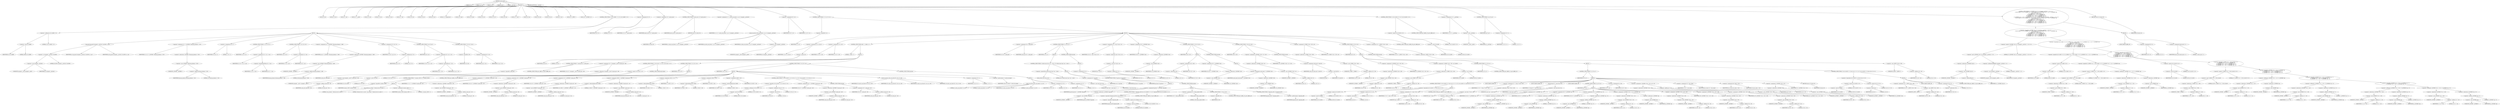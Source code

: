 digraph cache_insert {  
"1000125" [label = "(METHOD,cache_insert)" ]
"1000126" [label = "(PARAM,int a1)" ]
"1000127" [label = "(PARAM,void *cp)" ]
"1000128" [label = "(PARAM,int a3)" ]
"1000129" [label = "(PARAM,int a4)" ]
"1000130" [label = "(PARAM,__int16 a5)" ]
"1000131" [label = "(BLOCK,,)" ]
"1000132" [label = "(LOCAL,v9: int)" ]
"1000133" [label = "(LOCAL,v10: int)" ]
"1000134" [label = "(LOCAL,v11: int)" ]
"1000135" [label = "(LOCAL,v12: __int16)" ]
"1000136" [label = "(LOCAL,v14: int)" ]
"1000137" [label = "(LOCAL,v15: int)" ]
"1000138" [label = "(LOCAL,v16: int)" ]
"1000139" [label = "(LOCAL,v17: int)" ]
"1000140" [label = "(LOCAL,v18: int)" ]
"1000141" [label = "(LOCAL,v19: int)" ]
"1000142" [label = "(LOCAL,v20: int)" ]
"1000143" [label = "(LOCAL,v21: unsigned int)" ]
"1000144" [label = "(LOCAL,v22: bool)" ]
"1000145" [label = "(LOCAL,v23: bool)" ]
"1000146" [label = "(LOCAL,v24: int)" ]
"1000147" [label = "(LOCAL,v25: int *)" ]
"1000148" [label = "(LOCAL,v26: int)" ]
"1000149" [label = "(LOCAL,v27: char *)" ]
"1000150" [label = "(LOCAL,v28: int)" ]
"1000151" [label = "(LOCAL,v29: int)" ]
"1000152" [label = "(LOCAL,v30: int)" ]
"1000153" [label = "(LOCAL,v31: int)" ]
"1000154" [label = "(LOCAL,v32: _BYTE *)" ]
"1000155" [label = "(LOCAL,v33: _DWORD [ 4 ])" ]
"1000156" [label = "(CONTROL_STRUCTURE,if ( (a5 & 0x980) != 0 ),if ( (a5 & 0x980) != 0 ))" ]
"1000157" [label = "(<operator>.notEquals,(a5 & 0x980) != 0)" ]
"1000158" [label = "(<operator>.and,a5 & 0x980)" ]
"1000159" [label = "(IDENTIFIER,a5,a5 & 0x980)" ]
"1000160" [label = "(LITERAL,0x980,a5 & 0x980)" ]
"1000161" [label = "(LITERAL,0,(a5 & 0x980) != 0)" ]
"1000162" [label = "(BLOCK,,)" ]
"1000163" [label = "(log_query,log_query((unsigned __int16)a5 | 0x10000, a1, cp))" ]
"1000164" [label = "(<operator>.or,(unsigned __int16)a5 | 0x10000)" ]
"1000165" [label = "(<operator>.cast,(unsigned __int16)a5)" ]
"1000166" [label = "(UNKNOWN,unsigned __int16,unsigned __int16)" ]
"1000167" [label = "(IDENTIFIER,a5,(unsigned __int16)a5)" ]
"1000168" [label = "(LITERAL,0x10000,(unsigned __int16)a5 | 0x10000)" ]
"1000169" [label = "(IDENTIFIER,a1,log_query((unsigned __int16)a5 | 0x10000, a1, cp))" ]
"1000170" [label = "(IDENTIFIER,cp,log_query((unsigned __int16)a5 | 0x10000, a1, cp))" ]
"1000171" [label = "(<operator>.assignment,v21 = *(_DWORD *)(dnsmasq_daemon + 252))" ]
"1000172" [label = "(IDENTIFIER,v21,v21 = *(_DWORD *)(dnsmasq_daemon + 252))" ]
"1000173" [label = "(<operator>.indirection,*(_DWORD *)(dnsmasq_daemon + 252))" ]
"1000174" [label = "(<operator>.cast,(_DWORD *)(dnsmasq_daemon + 252))" ]
"1000175" [label = "(UNKNOWN,_DWORD *,_DWORD *)" ]
"1000176" [label = "(<operator>.addition,dnsmasq_daemon + 252)" ]
"1000177" [label = "(IDENTIFIER,dnsmasq_daemon,dnsmasq_daemon + 252)" ]
"1000178" [label = "(LITERAL,252,dnsmasq_daemon + 252)" ]
"1000179" [label = "(<operator>.assignment,v22 = 1)" ]
"1000180" [label = "(IDENTIFIER,v22,v22 = 1)" ]
"1000181" [label = "(LITERAL,1,v22 = 1)" ]
"1000182" [label = "(CONTROL_STRUCTURE,if ( v21 ),if ( v21 ))" ]
"1000183" [label = "(IDENTIFIER,v21,if ( v21 ))" ]
"1000184" [label = "(<operator>.assignment,v22 = v21 >= a4)" ]
"1000185" [label = "(IDENTIFIER,v22,v22 = v21 >= a4)" ]
"1000186" [label = "(<operator>.greaterEqualsThan,v21 >= a4)" ]
"1000187" [label = "(IDENTIFIER,v21,v21 >= a4)" ]
"1000188" [label = "(IDENTIFIER,a4,v21 >= a4)" ]
"1000189" [label = "(CONTROL_STRUCTURE,if ( v22 ),if ( v22 ))" ]
"1000190" [label = "(IDENTIFIER,v22,if ( v22 ))" ]
"1000191" [label = "(<operator>.assignment,v21 = a4)" ]
"1000192" [label = "(IDENTIFIER,v21,v21 = a4)" ]
"1000193" [label = "(IDENTIFIER,a4,v21 = a4)" ]
"1000194" [label = "(<operator>.assignment,a4 = *(_DWORD *)(dnsmasq_daemon + 248))" ]
"1000195" [label = "(IDENTIFIER,a4,a4 = *(_DWORD *)(dnsmasq_daemon + 248))" ]
"1000196" [label = "(<operator>.indirection,*(_DWORD *)(dnsmasq_daemon + 248))" ]
"1000197" [label = "(<operator>.cast,(_DWORD *)(dnsmasq_daemon + 248))" ]
"1000198" [label = "(UNKNOWN,_DWORD *,_DWORD *)" ]
"1000199" [label = "(<operator>.addition,dnsmasq_daemon + 248)" ]
"1000200" [label = "(IDENTIFIER,dnsmasq_daemon,dnsmasq_daemon + 248)" ]
"1000201" [label = "(LITERAL,248,dnsmasq_daemon + 248)" ]
"1000202" [label = "(<operator>.assignment,v23 = a4 != 0)" ]
"1000203" [label = "(IDENTIFIER,v23,v23 = a4 != 0)" ]
"1000204" [label = "(<operator>.notEquals,a4 != 0)" ]
"1000205" [label = "(IDENTIFIER,a4,a4 != 0)" ]
"1000206" [label = "(LITERAL,0,a4 != 0)" ]
"1000207" [label = "(CONTROL_STRUCTURE,if ( a4 ),if ( a4 ))" ]
"1000208" [label = "(IDENTIFIER,a4,if ( a4 ))" ]
"1000209" [label = "(<operator>.assignment,v23 = a4 > v21)" ]
"1000210" [label = "(IDENTIFIER,v23,v23 = a4 > v21)" ]
"1000211" [label = "(<operator>.greaterThan,a4 > v21)" ]
"1000212" [label = "(IDENTIFIER,a4,a4 > v21)" ]
"1000213" [label = "(IDENTIFIER,v21,a4 > v21)" ]
"1000214" [label = "(CONTROL_STRUCTURE,if ( !v23 ),if ( !v23 ))" ]
"1000215" [label = "(<operator>.logicalNot,!v23)" ]
"1000216" [label = "(IDENTIFIER,v23,!v23)" ]
"1000217" [label = "(<operator>.assignment,a4 = v21)" ]
"1000218" [label = "(IDENTIFIER,a4,a4 = v21)" ]
"1000219" [label = "(IDENTIFIER,v21,a4 = v21)" ]
"1000220" [label = "(<operator>.assignment,v9 = 0)" ]
"1000221" [label = "(IDENTIFIER,v9,v9 = 0)" ]
"1000222" [label = "(LITERAL,0,v9 = 0)" ]
"1000223" [label = "(<operator>.assignment,v10 = insert_error)" ]
"1000224" [label = "(IDENTIFIER,v10,v10 = insert_error)" ]
"1000225" [label = "(IDENTIFIER,insert_error,v10 = insert_error)" ]
"1000226" [label = "(CONTROL_STRUCTURE,if ( insert_error ),if ( insert_error ))" ]
"1000227" [label = "(IDENTIFIER,insert_error,if ( insert_error ))" ]
"1000228" [label = "(RETURN,return v9;,return v9;)" ]
"1000229" [label = "(IDENTIFIER,v9,return v9;)" ]
"1000230" [label = "(<operator>.assignment,v11 = cache_scan_free(a1, cp, a3, (unsigned __int16)a5))" ]
"1000231" [label = "(IDENTIFIER,v11,v11 = cache_scan_free(a1, cp, a3, (unsigned __int16)a5))" ]
"1000232" [label = "(cache_scan_free,cache_scan_free(a1, cp, a3, (unsigned __int16)a5))" ]
"1000233" [label = "(IDENTIFIER,a1,cache_scan_free(a1, cp, a3, (unsigned __int16)a5))" ]
"1000234" [label = "(IDENTIFIER,cp,cache_scan_free(a1, cp, a3, (unsigned __int16)a5))" ]
"1000235" [label = "(IDENTIFIER,a3,cache_scan_free(a1, cp, a3, (unsigned __int16)a5))" ]
"1000236" [label = "(<operator>.cast,(unsigned __int16)a5)" ]
"1000237" [label = "(UNKNOWN,unsigned __int16,unsigned __int16)" ]
"1000238" [label = "(IDENTIFIER,a5,(unsigned __int16)a5)" ]
"1000239" [label = "(<operator>.assignment,v9 = v11)" ]
"1000240" [label = "(IDENTIFIER,v9,v9 = v11)" ]
"1000241" [label = "(IDENTIFIER,v11,v9 = v11)" ]
"1000242" [label = "(CONTROL_STRUCTURE,if ( !v11 ),if ( !v11 ))" ]
"1000243" [label = "(<operator>.logicalNot,!v11)" ]
"1000244" [label = "(IDENTIFIER,v11,!v11)" ]
"1000245" [label = "(BLOCK,,)" ]
"1000246" [label = "(<operator>.assignment,v14 = a5 & 4)" ]
"1000247" [label = "(IDENTIFIER,v14,v14 = a5 & 4)" ]
"1000248" [label = "(<operator>.and,a5 & 4)" ]
"1000249" [label = "(IDENTIFIER,a5,a5 & 4)" ]
"1000250" [label = "(LITERAL,4,a5 & 4)" ]
"1000251" [label = "(<operator>.assignment,v15 = v10)" ]
"1000252" [label = "(IDENTIFIER,v15,v15 = v10)" ]
"1000253" [label = "(IDENTIFIER,v10,v15 = v10)" ]
"1000254" [label = "(CONTROL_STRUCTURE,while ( 1 ),while ( 1 ))" ]
"1000255" [label = "(LITERAL,1,while ( 1 ))" ]
"1000256" [label = "(BLOCK,,)" ]
"1000257" [label = "(CONTROL_STRUCTURE,if ( !cache_tail ),if ( !cache_tail ))" ]
"1000258" [label = "(<operator>.logicalNot,!cache_tail)" ]
"1000259" [label = "(IDENTIFIER,cache_tail,!cache_tail)" ]
"1000260" [label = "(CONTROL_STRUCTURE,goto LABEL_30;,goto LABEL_30;)" ]
"1000261" [label = "(<operator>.assignment,v16 = *(unsigned __int16 *)(cache_tail + 36))" ]
"1000262" [label = "(IDENTIFIER,v16,v16 = *(unsigned __int16 *)(cache_tail + 36))" ]
"1000263" [label = "(<operator>.indirection,*(unsigned __int16 *)(cache_tail + 36))" ]
"1000264" [label = "(<operator>.cast,(unsigned __int16 *)(cache_tail + 36))" ]
"1000265" [label = "(UNKNOWN,unsigned __int16 *,unsigned __int16 *)" ]
"1000266" [label = "(<operator>.addition,cache_tail + 36)" ]
"1000267" [label = "(IDENTIFIER,cache_tail,cache_tail + 36)" ]
"1000268" [label = "(LITERAL,36,cache_tail + 36)" ]
"1000269" [label = "(CONTROL_STRUCTURE,if ( (v16 & 0xC) == 0 ),if ( (v16 & 0xC) == 0 ))" ]
"1000270" [label = "(<operator>.equals,(v16 & 0xC) == 0)" ]
"1000271" [label = "(<operator>.and,v16 & 0xC)" ]
"1000272" [label = "(IDENTIFIER,v16,v16 & 0xC)" ]
"1000273" [label = "(LITERAL,0xC,v16 & 0xC)" ]
"1000274" [label = "(LITERAL,0,(v16 & 0xC) == 0)" ]
"1000275" [label = "(CONTROL_STRUCTURE,break;,break;)" ]
"1000276" [label = "(CONTROL_STRUCTURE,if ( v15 ),if ( v15 ))" ]
"1000277" [label = "(IDENTIFIER,v15,if ( v15 ))" ]
"1000278" [label = "(BLOCK,,)" ]
"1000279" [label = "(CONTROL_STRUCTURE,if ( !warned_12395 ),if ( !warned_12395 ))" ]
"1000280" [label = "(<operator>.logicalNot,!warned_12395)" ]
"1000281" [label = "(IDENTIFIER,warned_12395,!warned_12395)" ]
"1000282" [label = "(BLOCK,,)" ]
"1000283" [label = "(my_syslog,my_syslog(3, \"Internal error in cache.\"))" ]
"1000284" [label = "(LITERAL,3,my_syslog(3, \"Internal error in cache.\"))" ]
"1000285" [label = "(LITERAL,\"Internal error in cache.\",my_syslog(3, \"Internal error in cache.\"))" ]
"1000286" [label = "(<operator>.assignment,warned_12395 = 1)" ]
"1000287" [label = "(IDENTIFIER,warned_12395,warned_12395 = 1)" ]
"1000288" [label = "(LITERAL,1,warned_12395 = 1)" ]
"1000289" [label = "(CONTROL_STRUCTURE,goto LABEL_30;,goto LABEL_30;)" ]
"1000290" [label = "(CONTROL_STRUCTURE,if ( v14 ),if ( v14 ))" ]
"1000291" [label = "(IDENTIFIER,v14,if ( v14 ))" ]
"1000292" [label = "(BLOCK,,)" ]
"1000293" [label = "(<operator>.assignment,v17 = *(_DWORD *)(cache_tail + 16))" ]
"1000294" [label = "(IDENTIFIER,v17,v17 = *(_DWORD *)(cache_tail + 16))" ]
"1000295" [label = "(<operator>.indirection,*(_DWORD *)(cache_tail + 16))" ]
"1000296" [label = "(<operator>.cast,(_DWORD *)(cache_tail + 16))" ]
"1000297" [label = "(UNKNOWN,_DWORD *,_DWORD *)" ]
"1000298" [label = "(<operator>.addition,cache_tail + 16)" ]
"1000299" [label = "(IDENTIFIER,cache_tail,cache_tail + 16)" ]
"1000300" [label = "(LITERAL,16,cache_tail + 16)" ]
"1000301" [label = "(<operator>.assignment,v18 = *(_DWORD *)(cache_tail + 20))" ]
"1000302" [label = "(IDENTIFIER,v18,v18 = *(_DWORD *)(cache_tail + 20))" ]
"1000303" [label = "(<operator>.indirection,*(_DWORD *)(cache_tail + 20))" ]
"1000304" [label = "(<operator>.cast,(_DWORD *)(cache_tail + 20))" ]
"1000305" [label = "(UNKNOWN,_DWORD *,_DWORD *)" ]
"1000306" [label = "(<operator>.addition,cache_tail + 20)" ]
"1000307" [label = "(IDENTIFIER,cache_tail,cache_tail + 20)" ]
"1000308" [label = "(LITERAL,20,cache_tail + 20)" ]
"1000309" [label = "(<operator>.assignment,v19 = *(_DWORD *)(cache_tail + 24))" ]
"1000310" [label = "(IDENTIFIER,v19,v19 = *(_DWORD *)(cache_tail + 24))" ]
"1000311" [label = "(<operator>.indirection,*(_DWORD *)(cache_tail + 24))" ]
"1000312" [label = "(<operator>.cast,(_DWORD *)(cache_tail + 24))" ]
"1000313" [label = "(UNKNOWN,_DWORD *,_DWORD *)" ]
"1000314" [label = "(<operator>.addition,cache_tail + 24)" ]
"1000315" [label = "(IDENTIFIER,cache_tail,cache_tail + 24)" ]
"1000316" [label = "(LITERAL,24,cache_tail + 24)" ]
"1000317" [label = "(<operator>.assignment,v33[0] = *(_DWORD *)(cache_tail + 12))" ]
"1000318" [label = "(<operator>.indirectIndexAccess,v33[0])" ]
"1000319" [label = "(IDENTIFIER,v33,v33[0] = *(_DWORD *)(cache_tail + 12))" ]
"1000320" [label = "(LITERAL,0,v33[0] = *(_DWORD *)(cache_tail + 12))" ]
"1000321" [label = "(<operator>.indirection,*(_DWORD *)(cache_tail + 12))" ]
"1000322" [label = "(<operator>.cast,(_DWORD *)(cache_tail + 12))" ]
"1000323" [label = "(UNKNOWN,_DWORD *,_DWORD *)" ]
"1000324" [label = "(<operator>.addition,cache_tail + 12)" ]
"1000325" [label = "(IDENTIFIER,cache_tail,cache_tail + 12)" ]
"1000326" [label = "(LITERAL,12,cache_tail + 12)" ]
"1000327" [label = "(<operator>.assignment,v33[1] = v17)" ]
"1000328" [label = "(<operator>.indirectIndexAccess,v33[1])" ]
"1000329" [label = "(IDENTIFIER,v33,v33[1] = v17)" ]
"1000330" [label = "(LITERAL,1,v33[1] = v17)" ]
"1000331" [label = "(IDENTIFIER,v17,v33[1] = v17)" ]
"1000332" [label = "(<operator>.assignment,v33[2] = v18)" ]
"1000333" [label = "(<operator>.indirectIndexAccess,v33[2])" ]
"1000334" [label = "(IDENTIFIER,v33,v33[2] = v18)" ]
"1000335" [label = "(LITERAL,2,v33[2] = v18)" ]
"1000336" [label = "(IDENTIFIER,v18,v33[2] = v18)" ]
"1000337" [label = "(<operator>.assignment,v33[3] = v19)" ]
"1000338" [label = "(<operator>.indirectIndexAccess,v33[3])" ]
"1000339" [label = "(IDENTIFIER,v33,v33[3] = v19)" ]
"1000340" [label = "(LITERAL,3,v33[3] = v19)" ]
"1000341" [label = "(IDENTIFIER,v19,v33[3] = v19)" ]
"1000342" [label = "(CONTROL_STRUCTURE,if ( (v16 & 0x200) != 0 || (v16 & 2) != 0 ),if ( (v16 & 0x200) != 0 || (v16 & 2) != 0 ))" ]
"1000343" [label = "(<operator>.logicalOr,(v16 & 0x200) != 0 || (v16 & 2) != 0)" ]
"1000344" [label = "(<operator>.notEquals,(v16 & 0x200) != 0)" ]
"1000345" [label = "(<operator>.and,v16 & 0x200)" ]
"1000346" [label = "(IDENTIFIER,v16,v16 & 0x200)" ]
"1000347" [label = "(LITERAL,0x200,v16 & 0x200)" ]
"1000348" [label = "(LITERAL,0,(v16 & 0x200) != 0)" ]
"1000349" [label = "(<operator>.notEquals,(v16 & 2) != 0)" ]
"1000350" [label = "(<operator>.and,v16 & 2)" ]
"1000351" [label = "(IDENTIFIER,v16,v16 & 2)" ]
"1000352" [label = "(LITERAL,2,v16 & 2)" ]
"1000353" [label = "(LITERAL,0,(v16 & 2) != 0)" ]
"1000354" [label = "(<operator>.assignment,v20 = *(_DWORD *)(cache_tail + 40))" ]
"1000355" [label = "(IDENTIFIER,v20,v20 = *(_DWORD *)(cache_tail + 40))" ]
"1000356" [label = "(<operator>.indirection,*(_DWORD *)(cache_tail + 40))" ]
"1000357" [label = "(<operator>.cast,(_DWORD *)(cache_tail + 40))" ]
"1000358" [label = "(UNKNOWN,_DWORD *,_DWORD *)" ]
"1000359" [label = "(<operator>.addition,cache_tail + 40)" ]
"1000360" [label = "(IDENTIFIER,cache_tail,cache_tail + 40)" ]
"1000361" [label = "(LITERAL,40,cache_tail + 40)" ]
"1000362" [label = "(CONTROL_STRUCTURE,else,else)" ]
"1000363" [label = "(<operator>.assignment,v20 = cache_tail + 40)" ]
"1000364" [label = "(IDENTIFIER,v20,v20 = cache_tail + 40)" ]
"1000365" [label = "(<operator>.addition,cache_tail + 40)" ]
"1000366" [label = "(IDENTIFIER,cache_tail,cache_tail + 40)" ]
"1000367" [label = "(LITERAL,40,cache_tail + 40)" ]
"1000368" [label = "(cache_scan_free,cache_scan_free(v20, v33, a3, v16))" ]
"1000369" [label = "(IDENTIFIER,v20,cache_scan_free(v20, v33, a3, v16))" ]
"1000370" [label = "(IDENTIFIER,v33,cache_scan_free(v20, v33, a3, v16))" ]
"1000371" [label = "(IDENTIFIER,a3,cache_scan_free(v20, v33, a3, v16))" ]
"1000372" [label = "(IDENTIFIER,v16,cache_scan_free(v20, v33, a3, v16))" ]
"1000373" [label = "(<operator>.assignment,v15 = 1)" ]
"1000374" [label = "(IDENTIFIER,v15,v15 = 1)" ]
"1000375" [label = "(LITERAL,1,v15 = 1)" ]
"1000376" [label = "(<operator>.preIncrement,++cache_live_freed)" ]
"1000377" [label = "(IDENTIFIER,cache_live_freed,++cache_live_freed)" ]
"1000378" [label = "(CONTROL_STRUCTURE,else,else)" ]
"1000379" [label = "(BLOCK,,)" ]
"1000380" [label = "(cache_scan_free,cache_scan_free(0, 0, a3, 0))" ]
"1000381" [label = "(LITERAL,0,cache_scan_free(0, 0, a3, 0))" ]
"1000382" [label = "(LITERAL,0,cache_scan_free(0, 0, a3, 0))" ]
"1000383" [label = "(IDENTIFIER,a3,cache_scan_free(0, 0, a3, 0))" ]
"1000384" [label = "(LITERAL,0,cache_scan_free(0, 0, a3, 0))" ]
"1000385" [label = "(<operator>.assignment,v15 = 0)" ]
"1000386" [label = "(IDENTIFIER,v15,v15 = 0)" ]
"1000387" [label = "(LITERAL,0,v15 = 0)" ]
"1000388" [label = "(<operator>.assignment,v14 = 1)" ]
"1000389" [label = "(IDENTIFIER,v14,v14 = 1)" ]
"1000390" [label = "(LITERAL,1,v14 = 1)" ]
"1000391" [label = "(<operator>.assignment,v24 = cache_tail)" ]
"1000392" [label = "(IDENTIFIER,v24,v24 = cache_tail)" ]
"1000393" [label = "(IDENTIFIER,cache_tail,v24 = cache_tail)" ]
"1000394" [label = "(CONTROL_STRUCTURE,if ( a1 ),if ( a1 ))" ]
"1000395" [label = "(IDENTIFIER,a1,if ( a1 ))" ]
"1000396" [label = "(BLOCK,,)" ]
"1000397" [label = "(CONTROL_STRUCTURE,if ( strlen((const char *)a1) > 0x31 ),if ( strlen((const char *)a1) > 0x31 ))" ]
"1000398" [label = "(<operator>.greaterThan,strlen((const char *)a1) > 0x31)" ]
"1000399" [label = "(strlen,strlen((const char *)a1))" ]
"1000400" [label = "(<operator>.cast,(const char *)a1)" ]
"1000401" [label = "(UNKNOWN,const char *,const char *)" ]
"1000402" [label = "(IDENTIFIER,a1,(const char *)a1)" ]
"1000403" [label = "(LITERAL,0x31,strlen((const char *)a1) > 0x31)" ]
"1000404" [label = "(BLOCK,,)" ]
"1000405" [label = "(<operator>.assignment,v9 = big_free)" ]
"1000406" [label = "(IDENTIFIER,v9,v9 = big_free)" ]
"1000407" [label = "(IDENTIFIER,big_free,v9 = big_free)" ]
"1000408" [label = "(CONTROL_STRUCTURE,if ( big_free ),if ( big_free ))" ]
"1000409" [label = "(IDENTIFIER,big_free,if ( big_free ))" ]
"1000410" [label = "(BLOCK,,)" ]
"1000411" [label = "(<operator>.assignment,big_free = *(_DWORD *)big_free)" ]
"1000412" [label = "(IDENTIFIER,big_free,big_free = *(_DWORD *)big_free)" ]
"1000413" [label = "(<operator>.indirection,*(_DWORD *)big_free)" ]
"1000414" [label = "(<operator>.cast,(_DWORD *)big_free)" ]
"1000415" [label = "(UNKNOWN,_DWORD *,_DWORD *)" ]
"1000416" [label = "(IDENTIFIER,big_free,(_DWORD *)big_free)" ]
"1000417" [label = "(CONTROL_STRUCTURE,else,else)" ]
"1000418" [label = "(BLOCK,,)" ]
"1000419" [label = "(CONTROL_STRUCTURE,if ( !bignames_left && (a5 & 0x5000) == 0 ),if ( !bignames_left && (a5 & 0x5000) == 0 ))" ]
"1000420" [label = "(<operator>.logicalAnd,!bignames_left && (a5 & 0x5000) == 0)" ]
"1000421" [label = "(<operator>.logicalNot,!bignames_left)" ]
"1000422" [label = "(IDENTIFIER,bignames_left,!bignames_left)" ]
"1000423" [label = "(<operator>.equals,(a5 & 0x5000) == 0)" ]
"1000424" [label = "(<operator>.and,a5 & 0x5000)" ]
"1000425" [label = "(IDENTIFIER,a5,a5 & 0x5000)" ]
"1000426" [label = "(LITERAL,0x5000,a5 & 0x5000)" ]
"1000427" [label = "(LITERAL,0,(a5 & 0x5000) == 0)" ]
"1000428" [label = "(CONTROL_STRUCTURE,goto LABEL_30;,goto LABEL_30;)" ]
"1000429" [label = "(<operator>.assignment,v9 = whine_malloc(1028))" ]
"1000430" [label = "(IDENTIFIER,v9,v9 = whine_malloc(1028))" ]
"1000431" [label = "(whine_malloc,whine_malloc(1028))" ]
"1000432" [label = "(LITERAL,1028,whine_malloc(1028))" ]
"1000433" [label = "(CONTROL_STRUCTURE,if ( !v9 ),if ( !v9 ))" ]
"1000434" [label = "(<operator>.logicalNot,!v9)" ]
"1000435" [label = "(IDENTIFIER,v9,!v9)" ]
"1000436" [label = "(CONTROL_STRUCTURE,goto LABEL_30;,goto LABEL_30;)" ]
"1000437" [label = "(CONTROL_STRUCTURE,if ( bignames_left ),if ( bignames_left ))" ]
"1000438" [label = "(IDENTIFIER,bignames_left,if ( bignames_left ))" ]
"1000439" [label = "(<operator>.preDecrement,--bignames_left)" ]
"1000440" [label = "(IDENTIFIER,bignames_left,--bignames_left)" ]
"1000441" [label = "(CONTROL_STRUCTURE,else,else)" ]
"1000442" [label = "(BLOCK,,)" ]
"1000443" [label = "(<operator>.assignment,v9 = 0)" ]
"1000444" [label = "(IDENTIFIER,v9,v9 = 0)" ]
"1000445" [label = "(LITERAL,0,v9 = 0)" ]
"1000446" [label = "(<operator>.assignment,v25 = *(int **)(v24 + 4))" ]
"1000447" [label = "(IDENTIFIER,v25,v25 = *(int **)(v24 + 4))" ]
"1000448" [label = "(<operator>.indirection,*(int **)(v24 + 4))" ]
"1000449" [label = "(<operator>.cast,(int **)(v24 + 4))" ]
"1000450" [label = "(UNKNOWN,int **,int **)" ]
"1000451" [label = "(<operator>.addition,v24 + 4)" ]
"1000452" [label = "(IDENTIFIER,v24,v24 + 4)" ]
"1000453" [label = "(LITERAL,4,v24 + 4)" ]
"1000454" [label = "(<operator>.assignment,v26 = *(_DWORD *)v24)" ]
"1000455" [label = "(IDENTIFIER,v26,v26 = *(_DWORD *)v24)" ]
"1000456" [label = "(<operator>.indirection,*(_DWORD *)v24)" ]
"1000457" [label = "(<operator>.cast,(_DWORD *)v24)" ]
"1000458" [label = "(UNKNOWN,_DWORD *,_DWORD *)" ]
"1000459" [label = "(IDENTIFIER,v24,(_DWORD *)v24)" ]
"1000460" [label = "(CONTROL_STRUCTURE,if ( v25 ),if ( v25 ))" ]
"1000461" [label = "(IDENTIFIER,v25,if ( v25 ))" ]
"1000462" [label = "(BLOCK,,)" ]
"1000463" [label = "(<operator>.assignment,*v25 = v26)" ]
"1000464" [label = "(<operator>.indirection,*v25)" ]
"1000465" [label = "(IDENTIFIER,v25,*v25 = v26)" ]
"1000466" [label = "(IDENTIFIER,v26,*v25 = v26)" ]
"1000467" [label = "(<operator>.assignment,v26 = *(_DWORD *)v24)" ]
"1000468" [label = "(IDENTIFIER,v26,v26 = *(_DWORD *)v24)" ]
"1000469" [label = "(<operator>.indirection,*(_DWORD *)v24)" ]
"1000470" [label = "(<operator>.cast,(_DWORD *)v24)" ]
"1000471" [label = "(UNKNOWN,_DWORD *,_DWORD *)" ]
"1000472" [label = "(IDENTIFIER,v24,(_DWORD *)v24)" ]
"1000473" [label = "(CONTROL_STRUCTURE,else,else)" ]
"1000474" [label = "(BLOCK,,)" ]
"1000475" [label = "(<operator>.assignment,cache_head = *(_DWORD *)v24)" ]
"1000476" [label = "(IDENTIFIER,cache_head,cache_head = *(_DWORD *)v24)" ]
"1000477" [label = "(<operator>.indirection,*(_DWORD *)v24)" ]
"1000478" [label = "(<operator>.cast,(_DWORD *)v24)" ]
"1000479" [label = "(UNKNOWN,_DWORD *,_DWORD *)" ]
"1000480" [label = "(IDENTIFIER,v24,(_DWORD *)v24)" ]
"1000481" [label = "(CONTROL_STRUCTURE,if ( v26 ),if ( v26 ))" ]
"1000482" [label = "(IDENTIFIER,v26,if ( v26 ))" ]
"1000483" [label = "(<operator>.assignment,*(_DWORD *)(v26 + 4) = v25)" ]
"1000484" [label = "(<operator>.indirection,*(_DWORD *)(v26 + 4))" ]
"1000485" [label = "(<operator>.cast,(_DWORD *)(v26 + 4))" ]
"1000486" [label = "(UNKNOWN,_DWORD *,_DWORD *)" ]
"1000487" [label = "(<operator>.addition,v26 + 4)" ]
"1000488" [label = "(IDENTIFIER,v26,v26 + 4)" ]
"1000489" [label = "(LITERAL,4,v26 + 4)" ]
"1000490" [label = "(IDENTIFIER,v25,*(_DWORD *)(v26 + 4) = v25)" ]
"1000491" [label = "(CONTROL_STRUCTURE,else,else)" ]
"1000492" [label = "(<operator>.assignment,cache_tail = (int)v25)" ]
"1000493" [label = "(IDENTIFIER,cache_tail,cache_tail = (int)v25)" ]
"1000494" [label = "(<operator>.cast,(int)v25)" ]
"1000495" [label = "(UNKNOWN,int,int)" ]
"1000496" [label = "(IDENTIFIER,v25,(int)v25)" ]
"1000497" [label = "(<operator>.assignment,*(_WORD *)(v24 + 36) = a5)" ]
"1000498" [label = "(<operator>.indirection,*(_WORD *)(v24 + 36))" ]
"1000499" [label = "(<operator>.cast,(_WORD *)(v24 + 36))" ]
"1000500" [label = "(UNKNOWN,_WORD *,_WORD *)" ]
"1000501" [label = "(<operator>.addition,v24 + 36)" ]
"1000502" [label = "(IDENTIFIER,v24,v24 + 36)" ]
"1000503" [label = "(LITERAL,36,v24 + 36)" ]
"1000504" [label = "(IDENTIFIER,a5,*(_WORD *)(v24 + 36) = a5)" ]
"1000505" [label = "(CONTROL_STRUCTURE,if ( v9 ),if ( v9 ))" ]
"1000506" [label = "(IDENTIFIER,v9,if ( v9 ))" ]
"1000507" [label = "(BLOCK,,)" ]
"1000508" [label = "(<operator>.assignment,*(_DWORD *)(v24 + 40) = v9)" ]
"1000509" [label = "(<operator>.indirection,*(_DWORD *)(v24 + 40))" ]
"1000510" [label = "(<operator>.cast,(_DWORD *)(v24 + 40))" ]
"1000511" [label = "(UNKNOWN,_DWORD *,_DWORD *)" ]
"1000512" [label = "(<operator>.addition,v24 + 40)" ]
"1000513" [label = "(IDENTIFIER,v24,v24 + 40)" ]
"1000514" [label = "(LITERAL,40,v24 + 40)" ]
"1000515" [label = "(IDENTIFIER,v9,*(_DWORD *)(v24 + 40) = v9)" ]
"1000516" [label = "(<operator>.assignment,*(_WORD *)(v24 + 36) = a5 | 0x200)" ]
"1000517" [label = "(<operator>.indirection,*(_WORD *)(v24 + 36))" ]
"1000518" [label = "(<operator>.cast,(_WORD *)(v24 + 36))" ]
"1000519" [label = "(UNKNOWN,_WORD *,_WORD *)" ]
"1000520" [label = "(<operator>.addition,v24 + 36)" ]
"1000521" [label = "(IDENTIFIER,v24,v24 + 36)" ]
"1000522" [label = "(LITERAL,36,v24 + 36)" ]
"1000523" [label = "(<operator>.or,a5 | 0x200)" ]
"1000524" [label = "(IDENTIFIER,a5,a5 | 0x200)" ]
"1000525" [label = "(LITERAL,0x200,a5 | 0x200)" ]
"1000526" [label = "(CONTROL_STRUCTURE,if ( a1 ),if ( a1 ))" ]
"1000527" [label = "(IDENTIFIER,a1,if ( a1 ))" ]
"1000528" [label = "(CONTROL_STRUCTURE,goto LABEL_52;,goto LABEL_52;)" ]
"1000529" [label = "(CONTROL_STRUCTURE,else,else)" ]
"1000530" [label = "(BLOCK,,)" ]
"1000531" [label = "(CONTROL_STRUCTURE,if ( a1 ),if ( a1 ))" ]
"1000532" [label = "(IDENTIFIER,a1,if ( a1 ))" ]
"1000533" [label = "(BLOCK,,)" ]
"1000534" [label = "(CONTROL_STRUCTURE,if ( (a5 & 0x200) == 0 && (a5 & 2) == 0 ),if ( (a5 & 0x200) == 0 && (a5 & 2) == 0 ))" ]
"1000535" [label = "(<operator>.logicalAnd,(a5 & 0x200) == 0 && (a5 & 2) == 0)" ]
"1000536" [label = "(<operator>.equals,(a5 & 0x200) == 0)" ]
"1000537" [label = "(<operator>.and,a5 & 0x200)" ]
"1000538" [label = "(IDENTIFIER,a5,a5 & 0x200)" ]
"1000539" [label = "(LITERAL,0x200,a5 & 0x200)" ]
"1000540" [label = "(LITERAL,0,(a5 & 0x200) == 0)" ]
"1000541" [label = "(<operator>.equals,(a5 & 2) == 0)" ]
"1000542" [label = "(<operator>.and,a5 & 2)" ]
"1000543" [label = "(IDENTIFIER,a5,a5 & 2)" ]
"1000544" [label = "(LITERAL,2,a5 & 2)" ]
"1000545" [label = "(LITERAL,0,(a5 & 2) == 0)" ]
"1000546" [label = "(BLOCK,,)" ]
"1000547" [label = "(<operator>.assignment,v27 = (char *)(v24 + 40))" ]
"1000548" [label = "(IDENTIFIER,v27,v27 = (char *)(v24 + 40))" ]
"1000549" [label = "(<operator>.cast,(char *)(v24 + 40))" ]
"1000550" [label = "(UNKNOWN,char *,char *)" ]
"1000551" [label = "(<operator>.addition,v24 + 40)" ]
"1000552" [label = "(IDENTIFIER,v24,v24 + 40)" ]
"1000553" [label = "(LITERAL,40,v24 + 40)" ]
"1000554" [label = "(CONTROL_STRUCTURE,goto LABEL_53;,goto LABEL_53;)" ]
"1000555" [label = "(JUMP_TARGET,LABEL_52)" ]
"1000556" [label = "(<operator>.assignment,v27 = *(char **)(v24 + 40))" ]
"1000557" [label = "(IDENTIFIER,v27,v27 = *(char **)(v24 + 40))" ]
"1000558" [label = "(<operator>.indirection,*(char **)(v24 + 40))" ]
"1000559" [label = "(<operator>.cast,(char **)(v24 + 40))" ]
"1000560" [label = "(UNKNOWN,char **,char **)" ]
"1000561" [label = "(<operator>.addition,v24 + 40)" ]
"1000562" [label = "(IDENTIFIER,v24,v24 + 40)" ]
"1000563" [label = "(LITERAL,40,v24 + 40)" ]
"1000564" [label = "(JUMP_TARGET,LABEL_53)" ]
"1000565" [label = "(strcpy,strcpy(v27, (const char *)a1))" ]
"1000566" [label = "(IDENTIFIER,v27,strcpy(v27, (const char *)a1))" ]
"1000567" [label = "(<operator>.cast,(const char *)a1)" ]
"1000568" [label = "(UNKNOWN,const char *,const char *)" ]
"1000569" [label = "(IDENTIFIER,a1,(const char *)a1)" ]
"1000570" [label = "(JUMP_TARGET,LABEL_54)" ]
"1000571" [label = "(CONTROL_STRUCTURE,if ( cp ),if ( cp ))" ]
"1000572" [label = "(IDENTIFIER,cp,if ( cp ))" ]
"1000573" [label = "(BLOCK,,)" ]
"1000574" [label = "(<operator>.assignment,v28 = *((_DWORD *)cp + 1))" ]
"1000575" [label = "(IDENTIFIER,v28,v28 = *((_DWORD *)cp + 1))" ]
"1000576" [label = "(<operator>.indirection,*((_DWORD *)cp + 1))" ]
"1000577" [label = "(<operator>.addition,(_DWORD *)cp + 1)" ]
"1000578" [label = "(<operator>.cast,(_DWORD *)cp)" ]
"1000579" [label = "(UNKNOWN,_DWORD *,_DWORD *)" ]
"1000580" [label = "(IDENTIFIER,cp,(_DWORD *)cp)" ]
"1000581" [label = "(LITERAL,1,(_DWORD *)cp + 1)" ]
"1000582" [label = "(<operator>.assignment,v29 = *((_DWORD *)cp + 2))" ]
"1000583" [label = "(IDENTIFIER,v29,v29 = *((_DWORD *)cp + 2))" ]
"1000584" [label = "(<operator>.indirection,*((_DWORD *)cp + 2))" ]
"1000585" [label = "(<operator>.addition,(_DWORD *)cp + 2)" ]
"1000586" [label = "(<operator>.cast,(_DWORD *)cp)" ]
"1000587" [label = "(UNKNOWN,_DWORD *,_DWORD *)" ]
"1000588" [label = "(IDENTIFIER,cp,(_DWORD *)cp)" ]
"1000589" [label = "(LITERAL,2,(_DWORD *)cp + 2)" ]
"1000590" [label = "(<operator>.assignment,v30 = *((_DWORD *)cp + 3))" ]
"1000591" [label = "(IDENTIFIER,v30,v30 = *((_DWORD *)cp + 3))" ]
"1000592" [label = "(<operator>.indirection,*((_DWORD *)cp + 3))" ]
"1000593" [label = "(<operator>.addition,(_DWORD *)cp + 3)" ]
"1000594" [label = "(<operator>.cast,(_DWORD *)cp)" ]
"1000595" [label = "(UNKNOWN,_DWORD *,_DWORD *)" ]
"1000596" [label = "(IDENTIFIER,cp,(_DWORD *)cp)" ]
"1000597" [label = "(LITERAL,3,(_DWORD *)cp + 3)" ]
"1000598" [label = "(<operator>.assignment,*(_DWORD *)(v24 + 12) = *(_DWORD *)cp)" ]
"1000599" [label = "(<operator>.indirection,*(_DWORD *)(v24 + 12))" ]
"1000600" [label = "(<operator>.cast,(_DWORD *)(v24 + 12))" ]
"1000601" [label = "(UNKNOWN,_DWORD *,_DWORD *)" ]
"1000602" [label = "(<operator>.addition,v24 + 12)" ]
"1000603" [label = "(IDENTIFIER,v24,v24 + 12)" ]
"1000604" [label = "(LITERAL,12,v24 + 12)" ]
"1000605" [label = "(<operator>.indirection,*(_DWORD *)cp)" ]
"1000606" [label = "(<operator>.cast,(_DWORD *)cp)" ]
"1000607" [label = "(UNKNOWN,_DWORD *,_DWORD *)" ]
"1000608" [label = "(IDENTIFIER,cp,(_DWORD *)cp)" ]
"1000609" [label = "(<operator>.assignment,*(_DWORD *)(v24 + 16) = v28)" ]
"1000610" [label = "(<operator>.indirection,*(_DWORD *)(v24 + 16))" ]
"1000611" [label = "(<operator>.cast,(_DWORD *)(v24 + 16))" ]
"1000612" [label = "(UNKNOWN,_DWORD *,_DWORD *)" ]
"1000613" [label = "(<operator>.addition,v24 + 16)" ]
"1000614" [label = "(IDENTIFIER,v24,v24 + 16)" ]
"1000615" [label = "(LITERAL,16,v24 + 16)" ]
"1000616" [label = "(IDENTIFIER,v28,*(_DWORD *)(v24 + 16) = v28)" ]
"1000617" [label = "(<operator>.assignment,*(_DWORD *)(v24 + 20) = v29)" ]
"1000618" [label = "(<operator>.indirection,*(_DWORD *)(v24 + 20))" ]
"1000619" [label = "(<operator>.cast,(_DWORD *)(v24 + 20))" ]
"1000620" [label = "(UNKNOWN,_DWORD *,_DWORD *)" ]
"1000621" [label = "(<operator>.addition,v24 + 20)" ]
"1000622" [label = "(IDENTIFIER,v24,v24 + 20)" ]
"1000623" [label = "(LITERAL,20,v24 + 20)" ]
"1000624" [label = "(IDENTIFIER,v29,*(_DWORD *)(v24 + 20) = v29)" ]
"1000625" [label = "(<operator>.assignment,*(_DWORD *)(v24 + 24) = v30)" ]
"1000626" [label = "(<operator>.indirection,*(_DWORD *)(v24 + 24))" ]
"1000627" [label = "(<operator>.cast,(_DWORD *)(v24 + 24))" ]
"1000628" [label = "(UNKNOWN,_DWORD *,_DWORD *)" ]
"1000629" [label = "(<operator>.addition,v24 + 24)" ]
"1000630" [label = "(IDENTIFIER,v24,v24 + 24)" ]
"1000631" [label = "(LITERAL,24,v24 + 24)" ]
"1000632" [label = "(IDENTIFIER,v30,*(_DWORD *)(v24 + 24) = v30)" ]
"1000633" [label = "(<operator>.assignment,v9 = v24)" ]
"1000634" [label = "(IDENTIFIER,v9,v9 = v24)" ]
"1000635" [label = "(IDENTIFIER,v24,v9 = v24)" ]
"1000636" [label = "(<operator>.assignment,*(_DWORD *)(v24 + 28) = a4 + a3)" ]
"1000637" [label = "(<operator>.indirection,*(_DWORD *)(v24 + 28))" ]
"1000638" [label = "(<operator>.cast,(_DWORD *)(v24 + 28))" ]
"1000639" [label = "(UNKNOWN,_DWORD *,_DWORD *)" ]
"1000640" [label = "(<operator>.addition,v24 + 28)" ]
"1000641" [label = "(IDENTIFIER,v24,v24 + 28)" ]
"1000642" [label = "(LITERAL,28,v24 + 28)" ]
"1000643" [label = "(<operator>.addition,a4 + a3)" ]
"1000644" [label = "(IDENTIFIER,a4,a4 + a3)" ]
"1000645" [label = "(IDENTIFIER,a3,a4 + a3)" ]
"1000646" [label = "(<operator>.assignment,v31 = new_chain)" ]
"1000647" [label = "(IDENTIFIER,v31,v31 = new_chain)" ]
"1000648" [label = "(IDENTIFIER,new_chain,v31 = new_chain)" ]
"1000649" [label = "(<operator>.assignment,new_chain = v24)" ]
"1000650" [label = "(IDENTIFIER,new_chain,new_chain = v24)" ]
"1000651" [label = "(IDENTIFIER,v24,new_chain = v24)" ]
"1000652" [label = "(<operator>.assignment,*(_DWORD *)v24 = v31)" ]
"1000653" [label = "(<operator>.indirection,*(_DWORD *)v24)" ]
"1000654" [label = "(<operator>.cast,(_DWORD *)v24)" ]
"1000655" [label = "(UNKNOWN,_DWORD *,_DWORD *)" ]
"1000656" [label = "(IDENTIFIER,v24,(_DWORD *)v24)" ]
"1000657" [label = "(IDENTIFIER,v31,*(_DWORD *)v24 = v31)" ]
"1000658" [label = "(RETURN,return v9;,return v9;)" ]
"1000659" [label = "(IDENTIFIER,v9,return v9;)" ]
"1000660" [label = "(CONTROL_STRUCTURE,if ( (a5 & 0x200) == 0 && (a5 & 2) == 0 ),if ( (a5 & 0x200) == 0 && (a5 & 2) == 0 ))" ]
"1000661" [label = "(<operator>.logicalAnd,(a5 & 0x200) == 0 && (a5 & 2) == 0)" ]
"1000662" [label = "(<operator>.equals,(a5 & 0x200) == 0)" ]
"1000663" [label = "(<operator>.and,a5 & 0x200)" ]
"1000664" [label = "(IDENTIFIER,a5,a5 & 0x200)" ]
"1000665" [label = "(LITERAL,0x200,a5 & 0x200)" ]
"1000666" [label = "(LITERAL,0,(a5 & 0x200) == 0)" ]
"1000667" [label = "(<operator>.equals,(a5 & 2) == 0)" ]
"1000668" [label = "(<operator>.and,a5 & 2)" ]
"1000669" [label = "(IDENTIFIER,a5,a5 & 2)" ]
"1000670" [label = "(LITERAL,2,a5 & 2)" ]
"1000671" [label = "(LITERAL,0,(a5 & 2) == 0)" ]
"1000672" [label = "(BLOCK,,)" ]
"1000673" [label = "(<operator>.assignment,v32 = (_BYTE *)(v24 + 40))" ]
"1000674" [label = "(IDENTIFIER,v32,v32 = (_BYTE *)(v24 + 40))" ]
"1000675" [label = "(<operator>.cast,(_BYTE *)(v24 + 40))" ]
"1000676" [label = "(UNKNOWN,_BYTE *,_BYTE *)" ]
"1000677" [label = "(<operator>.addition,v24 + 40)" ]
"1000678" [label = "(IDENTIFIER,v24,v24 + 40)" ]
"1000679" [label = "(LITERAL,40,v24 + 40)" ]
"1000680" [label = "(JUMP_TARGET,LABEL_69)" ]
"1000681" [label = "(<operator>.assignment,*v32 = 0)" ]
"1000682" [label = "(<operator>.indirection,*v32)" ]
"1000683" [label = "(IDENTIFIER,v32,*v32 = 0)" ]
"1000684" [label = "(LITERAL,0,*v32 = 0)" ]
"1000685" [label = "(CONTROL_STRUCTURE,goto LABEL_54;,goto LABEL_54;)" ]
"1000686" [label = "(<operator>.assignment,v32 = *(_BYTE **)(v24 + 40))" ]
"1000687" [label = "(IDENTIFIER,v32,v32 = *(_BYTE **)(v24 + 40))" ]
"1000688" [label = "(<operator>.indirection,*(_BYTE **)(v24 + 40))" ]
"1000689" [label = "(<operator>.cast,(_BYTE **)(v24 + 40))" ]
"1000690" [label = "(UNKNOWN,_BYTE **,_BYTE **)" ]
"1000691" [label = "(<operator>.addition,v24 + 40)" ]
"1000692" [label = "(IDENTIFIER,v24,v24 + 40)" ]
"1000693" [label = "(LITERAL,40,v24 + 40)" ]
"1000694" [label = "(CONTROL_STRUCTURE,goto LABEL_69;,goto LABEL_69;)" ]
"1000695" [label = "(CONTROL_STRUCTURE,if ( (a5 & 0x180) == 0 ),if ( (a5 & 0x180) == 0 ))" ]
"1000696" [label = "(<operator>.equals,(a5 & 0x180) == 0)" ]
"1000697" [label = "(<operator>.and,a5 & 0x180)" ]
"1000698" [label = "(IDENTIFIER,a5,a5 & 0x180)" ]
"1000699" [label = "(LITERAL,0x180,a5 & 0x180)" ]
"1000700" [label = "(LITERAL,0,(a5 & 0x180) == 0)" ]
"1000701" [label = "(CONTROL_STRUCTURE,goto LABEL_30;,goto LABEL_30;)" ]
"1000702" [label = "(<operator>.assignment,v12 = (__int16)cp)" ]
"1000703" [label = "(IDENTIFIER,v12,v12 = (__int16)cp)" ]
"1000704" [label = "(<operator>.cast,(__int16)cp)" ]
"1000705" [label = "(UNKNOWN,__int16,__int16)" ]
"1000706" [label = "(IDENTIFIER,cp,(__int16)cp)" ]
"1000707" [label = "(CONTROL_STRUCTURE,if ( cp ),if ( cp ))" ]
"1000708" [label = "(IDENTIFIER,cp,if ( cp ))" ]
"1000709" [label = "(<operator>.assignment,v12 = 1)" ]
"1000710" [label = "(IDENTIFIER,v12,v12 = 1)" ]
"1000711" [label = "(LITERAL,1,v12 = 1)" ]
"1000712" [label = "(CONTROL_STRUCTURE,if ( (*(_DWORD *)&v12 & ((unsigned __int16)a5 >> 3)) == 0\n    || ((a5 & 0x80) == 0 || (*(_WORD *)(v11 + 36) & 0x80) == 0 || *(_DWORD *)(v11 + 12) != *(_DWORD *)cp)\n    && ((a5 & 0x100) == 0\n     || (*(_WORD *)(v11 + 36) & 0x100) == 0\n     || *(_DWORD *)(v11 + 12) != *(_DWORD *)cp\n     || *(_DWORD *)(v11 + 16) != *((_DWORD *)cp + 1)\n     || *(_DWORD *)(v11 + 20) != *((_DWORD *)cp + 2)\n     || *(_DWORD *)(v11 + 24) != *((_DWORD *)cp + 3)) ),if ( (*(_DWORD *)&v12 & ((unsigned __int16)a5 >> 3)) == 0\n    || ((a5 & 0x80) == 0 || (*(_WORD *)(v11 + 36) & 0x80) == 0 || *(_DWORD *)(v11 + 12) != *(_DWORD *)cp)\n    && ((a5 & 0x100) == 0\n     || (*(_WORD *)(v11 + 36) & 0x100) == 0\n     || *(_DWORD *)(v11 + 12) != *(_DWORD *)cp\n     || *(_DWORD *)(v11 + 16) != *((_DWORD *)cp + 1)\n     || *(_DWORD *)(v11 + 20) != *((_DWORD *)cp + 2)\n     || *(_DWORD *)(v11 + 24) != *((_DWORD *)cp + 3)) ))" ]
"1000713" [label = "(<operator>.logicalOr,(*(_DWORD *)&v12 & ((unsigned __int16)a5 >> 3)) == 0\n    || ((a5 & 0x80) == 0 || (*(_WORD *)(v11 + 36) & 0x80) == 0 || *(_DWORD *)(v11 + 12) != *(_DWORD *)cp)\n    && ((a5 & 0x100) == 0\n     || (*(_WORD *)(v11 + 36) & 0x100) == 0\n     || *(_DWORD *)(v11 + 12) != *(_DWORD *)cp\n     || *(_DWORD *)(v11 + 16) != *((_DWORD *)cp + 1)\n     || *(_DWORD *)(v11 + 20) != *((_DWORD *)cp + 2)\n     || *(_DWORD *)(v11 + 24) != *((_DWORD *)cp + 3)))" ]
"1000714" [label = "(<operator>.equals,(*(_DWORD *)&v12 & ((unsigned __int16)a5 >> 3)) == 0)" ]
"1000715" [label = "(<operator>.and,*(_DWORD *)&v12 & ((unsigned __int16)a5 >> 3))" ]
"1000716" [label = "(<operator>.indirection,*(_DWORD *)&v12)" ]
"1000717" [label = "(<operator>.cast,(_DWORD *)&v12)" ]
"1000718" [label = "(UNKNOWN,_DWORD *,_DWORD *)" ]
"1000719" [label = "(<operator>.addressOf,&v12)" ]
"1000720" [label = "(IDENTIFIER,v12,(_DWORD *)&v12)" ]
"1000721" [label = "(<operator>.arithmeticShiftRight,(unsigned __int16)a5 >> 3)" ]
"1000722" [label = "(<operator>.cast,(unsigned __int16)a5)" ]
"1000723" [label = "(UNKNOWN,unsigned __int16,unsigned __int16)" ]
"1000724" [label = "(IDENTIFIER,a5,(unsigned __int16)a5)" ]
"1000725" [label = "(LITERAL,3,(unsigned __int16)a5 >> 3)" ]
"1000726" [label = "(LITERAL,0,(*(_DWORD *)&v12 & ((unsigned __int16)a5 >> 3)) == 0)" ]
"1000727" [label = "(<operator>.logicalAnd,((a5 & 0x80) == 0 || (*(_WORD *)(v11 + 36) & 0x80) == 0 || *(_DWORD *)(v11 + 12) != *(_DWORD *)cp)\n    && ((a5 & 0x100) == 0\n     || (*(_WORD *)(v11 + 36) & 0x100) == 0\n     || *(_DWORD *)(v11 + 12) != *(_DWORD *)cp\n     || *(_DWORD *)(v11 + 16) != *((_DWORD *)cp + 1)\n     || *(_DWORD *)(v11 + 20) != *((_DWORD *)cp + 2)\n     || *(_DWORD *)(v11 + 24) != *((_DWORD *)cp + 3)))" ]
"1000728" [label = "(<operator>.logicalOr,(a5 & 0x80) == 0 || (*(_WORD *)(v11 + 36) & 0x80) == 0 || *(_DWORD *)(v11 + 12) != *(_DWORD *)cp)" ]
"1000729" [label = "(<operator>.equals,(a5 & 0x80) == 0)" ]
"1000730" [label = "(<operator>.and,a5 & 0x80)" ]
"1000731" [label = "(IDENTIFIER,a5,a5 & 0x80)" ]
"1000732" [label = "(LITERAL,0x80,a5 & 0x80)" ]
"1000733" [label = "(LITERAL,0,(a5 & 0x80) == 0)" ]
"1000734" [label = "(<operator>.logicalOr,(*(_WORD *)(v11 + 36) & 0x80) == 0 || *(_DWORD *)(v11 + 12) != *(_DWORD *)cp)" ]
"1000735" [label = "(<operator>.equals,(*(_WORD *)(v11 + 36) & 0x80) == 0)" ]
"1000736" [label = "(<operator>.and,*(_WORD *)(v11 + 36) & 0x80)" ]
"1000737" [label = "(<operator>.indirection,*(_WORD *)(v11 + 36))" ]
"1000738" [label = "(<operator>.cast,(_WORD *)(v11 + 36))" ]
"1000739" [label = "(UNKNOWN,_WORD *,_WORD *)" ]
"1000740" [label = "(<operator>.addition,v11 + 36)" ]
"1000741" [label = "(IDENTIFIER,v11,v11 + 36)" ]
"1000742" [label = "(LITERAL,36,v11 + 36)" ]
"1000743" [label = "(LITERAL,0x80,*(_WORD *)(v11 + 36) & 0x80)" ]
"1000744" [label = "(LITERAL,0,(*(_WORD *)(v11 + 36) & 0x80) == 0)" ]
"1000745" [label = "(<operator>.notEquals,*(_DWORD *)(v11 + 12) != *(_DWORD *)cp)" ]
"1000746" [label = "(<operator>.indirection,*(_DWORD *)(v11 + 12))" ]
"1000747" [label = "(<operator>.cast,(_DWORD *)(v11 + 12))" ]
"1000748" [label = "(UNKNOWN,_DWORD *,_DWORD *)" ]
"1000749" [label = "(<operator>.addition,v11 + 12)" ]
"1000750" [label = "(IDENTIFIER,v11,v11 + 12)" ]
"1000751" [label = "(LITERAL,12,v11 + 12)" ]
"1000752" [label = "(<operator>.indirection,*(_DWORD *)cp)" ]
"1000753" [label = "(<operator>.cast,(_DWORD *)cp)" ]
"1000754" [label = "(UNKNOWN,_DWORD *,_DWORD *)" ]
"1000755" [label = "(IDENTIFIER,cp,(_DWORD *)cp)" ]
"1000756" [label = "(<operator>.logicalOr,(a5 & 0x100) == 0\n     || (*(_WORD *)(v11 + 36) & 0x100) == 0\n     || *(_DWORD *)(v11 + 12) != *(_DWORD *)cp\n     || *(_DWORD *)(v11 + 16) != *((_DWORD *)cp + 1)\n     || *(_DWORD *)(v11 + 20) != *((_DWORD *)cp + 2)\n     || *(_DWORD *)(v11 + 24) != *((_DWORD *)cp + 3))" ]
"1000757" [label = "(<operator>.equals,(a5 & 0x100) == 0)" ]
"1000758" [label = "(<operator>.and,a5 & 0x100)" ]
"1000759" [label = "(IDENTIFIER,a5,a5 & 0x100)" ]
"1000760" [label = "(LITERAL,0x100,a5 & 0x100)" ]
"1000761" [label = "(LITERAL,0,(a5 & 0x100) == 0)" ]
"1000762" [label = "(<operator>.logicalOr,(*(_WORD *)(v11 + 36) & 0x100) == 0\n     || *(_DWORD *)(v11 + 12) != *(_DWORD *)cp\n     || *(_DWORD *)(v11 + 16) != *((_DWORD *)cp + 1)\n     || *(_DWORD *)(v11 + 20) != *((_DWORD *)cp + 2)\n     || *(_DWORD *)(v11 + 24) != *((_DWORD *)cp + 3))" ]
"1000763" [label = "(<operator>.equals,(*(_WORD *)(v11 + 36) & 0x100) == 0)" ]
"1000764" [label = "(<operator>.and,*(_WORD *)(v11 + 36) & 0x100)" ]
"1000765" [label = "(<operator>.indirection,*(_WORD *)(v11 + 36))" ]
"1000766" [label = "(<operator>.cast,(_WORD *)(v11 + 36))" ]
"1000767" [label = "(UNKNOWN,_WORD *,_WORD *)" ]
"1000768" [label = "(<operator>.addition,v11 + 36)" ]
"1000769" [label = "(IDENTIFIER,v11,v11 + 36)" ]
"1000770" [label = "(LITERAL,36,v11 + 36)" ]
"1000771" [label = "(LITERAL,0x100,*(_WORD *)(v11 + 36) & 0x100)" ]
"1000772" [label = "(LITERAL,0,(*(_WORD *)(v11 + 36) & 0x100) == 0)" ]
"1000773" [label = "(<operator>.logicalOr,*(_DWORD *)(v11 + 12) != *(_DWORD *)cp\n     || *(_DWORD *)(v11 + 16) != *((_DWORD *)cp + 1)\n     || *(_DWORD *)(v11 + 20) != *((_DWORD *)cp + 2)\n     || *(_DWORD *)(v11 + 24) != *((_DWORD *)cp + 3))" ]
"1000774" [label = "(<operator>.notEquals,*(_DWORD *)(v11 + 12) != *(_DWORD *)cp)" ]
"1000775" [label = "(<operator>.indirection,*(_DWORD *)(v11 + 12))" ]
"1000776" [label = "(<operator>.cast,(_DWORD *)(v11 + 12))" ]
"1000777" [label = "(UNKNOWN,_DWORD *,_DWORD *)" ]
"1000778" [label = "(<operator>.addition,v11 + 12)" ]
"1000779" [label = "(IDENTIFIER,v11,v11 + 12)" ]
"1000780" [label = "(LITERAL,12,v11 + 12)" ]
"1000781" [label = "(<operator>.indirection,*(_DWORD *)cp)" ]
"1000782" [label = "(<operator>.cast,(_DWORD *)cp)" ]
"1000783" [label = "(UNKNOWN,_DWORD *,_DWORD *)" ]
"1000784" [label = "(IDENTIFIER,cp,(_DWORD *)cp)" ]
"1000785" [label = "(<operator>.logicalOr,*(_DWORD *)(v11 + 16) != *((_DWORD *)cp + 1)\n     || *(_DWORD *)(v11 + 20) != *((_DWORD *)cp + 2)\n     || *(_DWORD *)(v11 + 24) != *((_DWORD *)cp + 3))" ]
"1000786" [label = "(<operator>.notEquals,*(_DWORD *)(v11 + 16) != *((_DWORD *)cp + 1))" ]
"1000787" [label = "(<operator>.indirection,*(_DWORD *)(v11 + 16))" ]
"1000788" [label = "(<operator>.cast,(_DWORD *)(v11 + 16))" ]
"1000789" [label = "(UNKNOWN,_DWORD *,_DWORD *)" ]
"1000790" [label = "(<operator>.addition,v11 + 16)" ]
"1000791" [label = "(IDENTIFIER,v11,v11 + 16)" ]
"1000792" [label = "(LITERAL,16,v11 + 16)" ]
"1000793" [label = "(<operator>.indirection,*((_DWORD *)cp + 1))" ]
"1000794" [label = "(<operator>.addition,(_DWORD *)cp + 1)" ]
"1000795" [label = "(<operator>.cast,(_DWORD *)cp)" ]
"1000796" [label = "(UNKNOWN,_DWORD *,_DWORD *)" ]
"1000797" [label = "(IDENTIFIER,cp,(_DWORD *)cp)" ]
"1000798" [label = "(LITERAL,1,(_DWORD *)cp + 1)" ]
"1000799" [label = "(<operator>.logicalOr,*(_DWORD *)(v11 + 20) != *((_DWORD *)cp + 2)\n     || *(_DWORD *)(v11 + 24) != *((_DWORD *)cp + 3))" ]
"1000800" [label = "(<operator>.notEquals,*(_DWORD *)(v11 + 20) != *((_DWORD *)cp + 2))" ]
"1000801" [label = "(<operator>.indirection,*(_DWORD *)(v11 + 20))" ]
"1000802" [label = "(<operator>.cast,(_DWORD *)(v11 + 20))" ]
"1000803" [label = "(UNKNOWN,_DWORD *,_DWORD *)" ]
"1000804" [label = "(<operator>.addition,v11 + 20)" ]
"1000805" [label = "(IDENTIFIER,v11,v11 + 20)" ]
"1000806" [label = "(LITERAL,20,v11 + 20)" ]
"1000807" [label = "(<operator>.indirection,*((_DWORD *)cp + 2))" ]
"1000808" [label = "(<operator>.addition,(_DWORD *)cp + 2)" ]
"1000809" [label = "(<operator>.cast,(_DWORD *)cp)" ]
"1000810" [label = "(UNKNOWN,_DWORD *,_DWORD *)" ]
"1000811" [label = "(IDENTIFIER,cp,(_DWORD *)cp)" ]
"1000812" [label = "(LITERAL,2,(_DWORD *)cp + 2)" ]
"1000813" [label = "(<operator>.notEquals,*(_DWORD *)(v11 + 24) != *((_DWORD *)cp + 3))" ]
"1000814" [label = "(<operator>.indirection,*(_DWORD *)(v11 + 24))" ]
"1000815" [label = "(<operator>.cast,(_DWORD *)(v11 + 24))" ]
"1000816" [label = "(UNKNOWN,_DWORD *,_DWORD *)" ]
"1000817" [label = "(<operator>.addition,v11 + 24)" ]
"1000818" [label = "(IDENTIFIER,v11,v11 + 24)" ]
"1000819" [label = "(LITERAL,24,v11 + 24)" ]
"1000820" [label = "(<operator>.indirection,*((_DWORD *)cp + 3))" ]
"1000821" [label = "(<operator>.addition,(_DWORD *)cp + 3)" ]
"1000822" [label = "(<operator>.cast,(_DWORD *)cp)" ]
"1000823" [label = "(UNKNOWN,_DWORD *,_DWORD *)" ]
"1000824" [label = "(IDENTIFIER,cp,(_DWORD *)cp)" ]
"1000825" [label = "(LITERAL,3,(_DWORD *)cp + 3)" ]
"1000826" [label = "(BLOCK,,)" ]
"1000827" [label = "(JUMP_TARGET,LABEL_30)" ]
"1000828" [label = "(<operator>.assignment,v9 = 0)" ]
"1000829" [label = "(IDENTIFIER,v9,v9 = 0)" ]
"1000830" [label = "(LITERAL,0,v9 = 0)" ]
"1000831" [label = "(<operator>.assignment,insert_error = 1)" ]
"1000832" [label = "(IDENTIFIER,insert_error,insert_error = 1)" ]
"1000833" [label = "(LITERAL,1,insert_error = 1)" ]
"1000834" [label = "(RETURN,return v9;,return v9;)" ]
"1000835" [label = "(IDENTIFIER,v9,return v9;)" ]
"1000836" [label = "(METHOD_RETURN,int __fastcall)" ]
  "1000125" -> "1000126" 
  "1000125" -> "1000127" 
  "1000125" -> "1000128" 
  "1000125" -> "1000129" 
  "1000125" -> "1000130" 
  "1000125" -> "1000131" 
  "1000125" -> "1000836" 
  "1000131" -> "1000132" 
  "1000131" -> "1000133" 
  "1000131" -> "1000134" 
  "1000131" -> "1000135" 
  "1000131" -> "1000136" 
  "1000131" -> "1000137" 
  "1000131" -> "1000138" 
  "1000131" -> "1000139" 
  "1000131" -> "1000140" 
  "1000131" -> "1000141" 
  "1000131" -> "1000142" 
  "1000131" -> "1000143" 
  "1000131" -> "1000144" 
  "1000131" -> "1000145" 
  "1000131" -> "1000146" 
  "1000131" -> "1000147" 
  "1000131" -> "1000148" 
  "1000131" -> "1000149" 
  "1000131" -> "1000150" 
  "1000131" -> "1000151" 
  "1000131" -> "1000152" 
  "1000131" -> "1000153" 
  "1000131" -> "1000154" 
  "1000131" -> "1000155" 
  "1000131" -> "1000156" 
  "1000131" -> "1000220" 
  "1000131" -> "1000223" 
  "1000131" -> "1000226" 
  "1000131" -> "1000230" 
  "1000131" -> "1000239" 
  "1000131" -> "1000242" 
  "1000131" -> "1000695" 
  "1000131" -> "1000702" 
  "1000131" -> "1000707" 
  "1000131" -> "1000712" 
  "1000131" -> "1000834" 
  "1000156" -> "1000157" 
  "1000156" -> "1000162" 
  "1000157" -> "1000158" 
  "1000157" -> "1000161" 
  "1000158" -> "1000159" 
  "1000158" -> "1000160" 
  "1000162" -> "1000163" 
  "1000162" -> "1000171" 
  "1000162" -> "1000179" 
  "1000162" -> "1000182" 
  "1000162" -> "1000189" 
  "1000162" -> "1000194" 
  "1000162" -> "1000202" 
  "1000162" -> "1000207" 
  "1000162" -> "1000214" 
  "1000163" -> "1000164" 
  "1000163" -> "1000169" 
  "1000163" -> "1000170" 
  "1000164" -> "1000165" 
  "1000164" -> "1000168" 
  "1000165" -> "1000166" 
  "1000165" -> "1000167" 
  "1000171" -> "1000172" 
  "1000171" -> "1000173" 
  "1000173" -> "1000174" 
  "1000174" -> "1000175" 
  "1000174" -> "1000176" 
  "1000176" -> "1000177" 
  "1000176" -> "1000178" 
  "1000179" -> "1000180" 
  "1000179" -> "1000181" 
  "1000182" -> "1000183" 
  "1000182" -> "1000184" 
  "1000184" -> "1000185" 
  "1000184" -> "1000186" 
  "1000186" -> "1000187" 
  "1000186" -> "1000188" 
  "1000189" -> "1000190" 
  "1000189" -> "1000191" 
  "1000191" -> "1000192" 
  "1000191" -> "1000193" 
  "1000194" -> "1000195" 
  "1000194" -> "1000196" 
  "1000196" -> "1000197" 
  "1000197" -> "1000198" 
  "1000197" -> "1000199" 
  "1000199" -> "1000200" 
  "1000199" -> "1000201" 
  "1000202" -> "1000203" 
  "1000202" -> "1000204" 
  "1000204" -> "1000205" 
  "1000204" -> "1000206" 
  "1000207" -> "1000208" 
  "1000207" -> "1000209" 
  "1000209" -> "1000210" 
  "1000209" -> "1000211" 
  "1000211" -> "1000212" 
  "1000211" -> "1000213" 
  "1000214" -> "1000215" 
  "1000214" -> "1000217" 
  "1000215" -> "1000216" 
  "1000217" -> "1000218" 
  "1000217" -> "1000219" 
  "1000220" -> "1000221" 
  "1000220" -> "1000222" 
  "1000223" -> "1000224" 
  "1000223" -> "1000225" 
  "1000226" -> "1000227" 
  "1000226" -> "1000228" 
  "1000228" -> "1000229" 
  "1000230" -> "1000231" 
  "1000230" -> "1000232" 
  "1000232" -> "1000233" 
  "1000232" -> "1000234" 
  "1000232" -> "1000235" 
  "1000232" -> "1000236" 
  "1000236" -> "1000237" 
  "1000236" -> "1000238" 
  "1000239" -> "1000240" 
  "1000239" -> "1000241" 
  "1000242" -> "1000243" 
  "1000242" -> "1000245" 
  "1000243" -> "1000244" 
  "1000245" -> "1000246" 
  "1000245" -> "1000251" 
  "1000245" -> "1000254" 
  "1000245" -> "1000391" 
  "1000245" -> "1000394" 
  "1000245" -> "1000446" 
  "1000245" -> "1000454" 
  "1000245" -> "1000460" 
  "1000245" -> "1000481" 
  "1000245" -> "1000497" 
  "1000245" -> "1000505" 
  "1000245" -> "1000686" 
  "1000245" -> "1000694" 
  "1000246" -> "1000247" 
  "1000246" -> "1000248" 
  "1000248" -> "1000249" 
  "1000248" -> "1000250" 
  "1000251" -> "1000252" 
  "1000251" -> "1000253" 
  "1000254" -> "1000255" 
  "1000254" -> "1000256" 
  "1000256" -> "1000257" 
  "1000256" -> "1000261" 
  "1000256" -> "1000269" 
  "1000256" -> "1000276" 
  "1000256" -> "1000290" 
  "1000257" -> "1000258" 
  "1000257" -> "1000260" 
  "1000258" -> "1000259" 
  "1000261" -> "1000262" 
  "1000261" -> "1000263" 
  "1000263" -> "1000264" 
  "1000264" -> "1000265" 
  "1000264" -> "1000266" 
  "1000266" -> "1000267" 
  "1000266" -> "1000268" 
  "1000269" -> "1000270" 
  "1000269" -> "1000275" 
  "1000270" -> "1000271" 
  "1000270" -> "1000274" 
  "1000271" -> "1000272" 
  "1000271" -> "1000273" 
  "1000276" -> "1000277" 
  "1000276" -> "1000278" 
  "1000278" -> "1000279" 
  "1000278" -> "1000289" 
  "1000279" -> "1000280" 
  "1000279" -> "1000282" 
  "1000280" -> "1000281" 
  "1000282" -> "1000283" 
  "1000282" -> "1000286" 
  "1000283" -> "1000284" 
  "1000283" -> "1000285" 
  "1000286" -> "1000287" 
  "1000286" -> "1000288" 
  "1000290" -> "1000291" 
  "1000290" -> "1000292" 
  "1000290" -> "1000378" 
  "1000292" -> "1000293" 
  "1000292" -> "1000301" 
  "1000292" -> "1000309" 
  "1000292" -> "1000317" 
  "1000292" -> "1000327" 
  "1000292" -> "1000332" 
  "1000292" -> "1000337" 
  "1000292" -> "1000342" 
  "1000292" -> "1000368" 
  "1000292" -> "1000373" 
  "1000292" -> "1000376" 
  "1000293" -> "1000294" 
  "1000293" -> "1000295" 
  "1000295" -> "1000296" 
  "1000296" -> "1000297" 
  "1000296" -> "1000298" 
  "1000298" -> "1000299" 
  "1000298" -> "1000300" 
  "1000301" -> "1000302" 
  "1000301" -> "1000303" 
  "1000303" -> "1000304" 
  "1000304" -> "1000305" 
  "1000304" -> "1000306" 
  "1000306" -> "1000307" 
  "1000306" -> "1000308" 
  "1000309" -> "1000310" 
  "1000309" -> "1000311" 
  "1000311" -> "1000312" 
  "1000312" -> "1000313" 
  "1000312" -> "1000314" 
  "1000314" -> "1000315" 
  "1000314" -> "1000316" 
  "1000317" -> "1000318" 
  "1000317" -> "1000321" 
  "1000318" -> "1000319" 
  "1000318" -> "1000320" 
  "1000321" -> "1000322" 
  "1000322" -> "1000323" 
  "1000322" -> "1000324" 
  "1000324" -> "1000325" 
  "1000324" -> "1000326" 
  "1000327" -> "1000328" 
  "1000327" -> "1000331" 
  "1000328" -> "1000329" 
  "1000328" -> "1000330" 
  "1000332" -> "1000333" 
  "1000332" -> "1000336" 
  "1000333" -> "1000334" 
  "1000333" -> "1000335" 
  "1000337" -> "1000338" 
  "1000337" -> "1000341" 
  "1000338" -> "1000339" 
  "1000338" -> "1000340" 
  "1000342" -> "1000343" 
  "1000342" -> "1000354" 
  "1000342" -> "1000362" 
  "1000343" -> "1000344" 
  "1000343" -> "1000349" 
  "1000344" -> "1000345" 
  "1000344" -> "1000348" 
  "1000345" -> "1000346" 
  "1000345" -> "1000347" 
  "1000349" -> "1000350" 
  "1000349" -> "1000353" 
  "1000350" -> "1000351" 
  "1000350" -> "1000352" 
  "1000354" -> "1000355" 
  "1000354" -> "1000356" 
  "1000356" -> "1000357" 
  "1000357" -> "1000358" 
  "1000357" -> "1000359" 
  "1000359" -> "1000360" 
  "1000359" -> "1000361" 
  "1000362" -> "1000363" 
  "1000363" -> "1000364" 
  "1000363" -> "1000365" 
  "1000365" -> "1000366" 
  "1000365" -> "1000367" 
  "1000368" -> "1000369" 
  "1000368" -> "1000370" 
  "1000368" -> "1000371" 
  "1000368" -> "1000372" 
  "1000373" -> "1000374" 
  "1000373" -> "1000375" 
  "1000376" -> "1000377" 
  "1000378" -> "1000379" 
  "1000379" -> "1000380" 
  "1000379" -> "1000385" 
  "1000379" -> "1000388" 
  "1000380" -> "1000381" 
  "1000380" -> "1000382" 
  "1000380" -> "1000383" 
  "1000380" -> "1000384" 
  "1000385" -> "1000386" 
  "1000385" -> "1000387" 
  "1000388" -> "1000389" 
  "1000388" -> "1000390" 
  "1000391" -> "1000392" 
  "1000391" -> "1000393" 
  "1000394" -> "1000395" 
  "1000394" -> "1000396" 
  "1000394" -> "1000441" 
  "1000396" -> "1000397" 
  "1000397" -> "1000398" 
  "1000397" -> "1000404" 
  "1000398" -> "1000399" 
  "1000398" -> "1000403" 
  "1000399" -> "1000400" 
  "1000400" -> "1000401" 
  "1000400" -> "1000402" 
  "1000404" -> "1000405" 
  "1000404" -> "1000408" 
  "1000405" -> "1000406" 
  "1000405" -> "1000407" 
  "1000408" -> "1000409" 
  "1000408" -> "1000410" 
  "1000408" -> "1000417" 
  "1000410" -> "1000411" 
  "1000411" -> "1000412" 
  "1000411" -> "1000413" 
  "1000413" -> "1000414" 
  "1000414" -> "1000415" 
  "1000414" -> "1000416" 
  "1000417" -> "1000418" 
  "1000418" -> "1000419" 
  "1000418" -> "1000429" 
  "1000418" -> "1000433" 
  "1000418" -> "1000437" 
  "1000419" -> "1000420" 
  "1000419" -> "1000428" 
  "1000420" -> "1000421" 
  "1000420" -> "1000423" 
  "1000421" -> "1000422" 
  "1000423" -> "1000424" 
  "1000423" -> "1000427" 
  "1000424" -> "1000425" 
  "1000424" -> "1000426" 
  "1000429" -> "1000430" 
  "1000429" -> "1000431" 
  "1000431" -> "1000432" 
  "1000433" -> "1000434" 
  "1000433" -> "1000436" 
  "1000434" -> "1000435" 
  "1000437" -> "1000438" 
  "1000437" -> "1000439" 
  "1000439" -> "1000440" 
  "1000441" -> "1000442" 
  "1000442" -> "1000443" 
  "1000443" -> "1000444" 
  "1000443" -> "1000445" 
  "1000446" -> "1000447" 
  "1000446" -> "1000448" 
  "1000448" -> "1000449" 
  "1000449" -> "1000450" 
  "1000449" -> "1000451" 
  "1000451" -> "1000452" 
  "1000451" -> "1000453" 
  "1000454" -> "1000455" 
  "1000454" -> "1000456" 
  "1000456" -> "1000457" 
  "1000457" -> "1000458" 
  "1000457" -> "1000459" 
  "1000460" -> "1000461" 
  "1000460" -> "1000462" 
  "1000460" -> "1000473" 
  "1000462" -> "1000463" 
  "1000462" -> "1000467" 
  "1000463" -> "1000464" 
  "1000463" -> "1000466" 
  "1000464" -> "1000465" 
  "1000467" -> "1000468" 
  "1000467" -> "1000469" 
  "1000469" -> "1000470" 
  "1000470" -> "1000471" 
  "1000470" -> "1000472" 
  "1000473" -> "1000474" 
  "1000474" -> "1000475" 
  "1000475" -> "1000476" 
  "1000475" -> "1000477" 
  "1000477" -> "1000478" 
  "1000478" -> "1000479" 
  "1000478" -> "1000480" 
  "1000481" -> "1000482" 
  "1000481" -> "1000483" 
  "1000481" -> "1000491" 
  "1000483" -> "1000484" 
  "1000483" -> "1000490" 
  "1000484" -> "1000485" 
  "1000485" -> "1000486" 
  "1000485" -> "1000487" 
  "1000487" -> "1000488" 
  "1000487" -> "1000489" 
  "1000491" -> "1000492" 
  "1000492" -> "1000493" 
  "1000492" -> "1000494" 
  "1000494" -> "1000495" 
  "1000494" -> "1000496" 
  "1000497" -> "1000498" 
  "1000497" -> "1000504" 
  "1000498" -> "1000499" 
  "1000499" -> "1000500" 
  "1000499" -> "1000501" 
  "1000501" -> "1000502" 
  "1000501" -> "1000503" 
  "1000505" -> "1000506" 
  "1000505" -> "1000507" 
  "1000505" -> "1000529" 
  "1000507" -> "1000508" 
  "1000507" -> "1000516" 
  "1000507" -> "1000526" 
  "1000508" -> "1000509" 
  "1000508" -> "1000515" 
  "1000509" -> "1000510" 
  "1000510" -> "1000511" 
  "1000510" -> "1000512" 
  "1000512" -> "1000513" 
  "1000512" -> "1000514" 
  "1000516" -> "1000517" 
  "1000516" -> "1000523" 
  "1000517" -> "1000518" 
  "1000518" -> "1000519" 
  "1000518" -> "1000520" 
  "1000520" -> "1000521" 
  "1000520" -> "1000522" 
  "1000523" -> "1000524" 
  "1000523" -> "1000525" 
  "1000526" -> "1000527" 
  "1000526" -> "1000528" 
  "1000529" -> "1000530" 
  "1000530" -> "1000531" 
  "1000530" -> "1000660" 
  "1000531" -> "1000532" 
  "1000531" -> "1000533" 
  "1000533" -> "1000534" 
  "1000533" -> "1000555" 
  "1000533" -> "1000556" 
  "1000533" -> "1000564" 
  "1000533" -> "1000565" 
  "1000533" -> "1000570" 
  "1000533" -> "1000571" 
  "1000533" -> "1000633" 
  "1000533" -> "1000636" 
  "1000533" -> "1000646" 
  "1000533" -> "1000649" 
  "1000533" -> "1000652" 
  "1000533" -> "1000658" 
  "1000534" -> "1000535" 
  "1000534" -> "1000546" 
  "1000535" -> "1000536" 
  "1000535" -> "1000541" 
  "1000536" -> "1000537" 
  "1000536" -> "1000540" 
  "1000537" -> "1000538" 
  "1000537" -> "1000539" 
  "1000541" -> "1000542" 
  "1000541" -> "1000545" 
  "1000542" -> "1000543" 
  "1000542" -> "1000544" 
  "1000546" -> "1000547" 
  "1000546" -> "1000554" 
  "1000547" -> "1000548" 
  "1000547" -> "1000549" 
  "1000549" -> "1000550" 
  "1000549" -> "1000551" 
  "1000551" -> "1000552" 
  "1000551" -> "1000553" 
  "1000556" -> "1000557" 
  "1000556" -> "1000558" 
  "1000558" -> "1000559" 
  "1000559" -> "1000560" 
  "1000559" -> "1000561" 
  "1000561" -> "1000562" 
  "1000561" -> "1000563" 
  "1000565" -> "1000566" 
  "1000565" -> "1000567" 
  "1000567" -> "1000568" 
  "1000567" -> "1000569" 
  "1000571" -> "1000572" 
  "1000571" -> "1000573" 
  "1000573" -> "1000574" 
  "1000573" -> "1000582" 
  "1000573" -> "1000590" 
  "1000573" -> "1000598" 
  "1000573" -> "1000609" 
  "1000573" -> "1000617" 
  "1000573" -> "1000625" 
  "1000574" -> "1000575" 
  "1000574" -> "1000576" 
  "1000576" -> "1000577" 
  "1000577" -> "1000578" 
  "1000577" -> "1000581" 
  "1000578" -> "1000579" 
  "1000578" -> "1000580" 
  "1000582" -> "1000583" 
  "1000582" -> "1000584" 
  "1000584" -> "1000585" 
  "1000585" -> "1000586" 
  "1000585" -> "1000589" 
  "1000586" -> "1000587" 
  "1000586" -> "1000588" 
  "1000590" -> "1000591" 
  "1000590" -> "1000592" 
  "1000592" -> "1000593" 
  "1000593" -> "1000594" 
  "1000593" -> "1000597" 
  "1000594" -> "1000595" 
  "1000594" -> "1000596" 
  "1000598" -> "1000599" 
  "1000598" -> "1000605" 
  "1000599" -> "1000600" 
  "1000600" -> "1000601" 
  "1000600" -> "1000602" 
  "1000602" -> "1000603" 
  "1000602" -> "1000604" 
  "1000605" -> "1000606" 
  "1000606" -> "1000607" 
  "1000606" -> "1000608" 
  "1000609" -> "1000610" 
  "1000609" -> "1000616" 
  "1000610" -> "1000611" 
  "1000611" -> "1000612" 
  "1000611" -> "1000613" 
  "1000613" -> "1000614" 
  "1000613" -> "1000615" 
  "1000617" -> "1000618" 
  "1000617" -> "1000624" 
  "1000618" -> "1000619" 
  "1000619" -> "1000620" 
  "1000619" -> "1000621" 
  "1000621" -> "1000622" 
  "1000621" -> "1000623" 
  "1000625" -> "1000626" 
  "1000625" -> "1000632" 
  "1000626" -> "1000627" 
  "1000627" -> "1000628" 
  "1000627" -> "1000629" 
  "1000629" -> "1000630" 
  "1000629" -> "1000631" 
  "1000633" -> "1000634" 
  "1000633" -> "1000635" 
  "1000636" -> "1000637" 
  "1000636" -> "1000643" 
  "1000637" -> "1000638" 
  "1000638" -> "1000639" 
  "1000638" -> "1000640" 
  "1000640" -> "1000641" 
  "1000640" -> "1000642" 
  "1000643" -> "1000644" 
  "1000643" -> "1000645" 
  "1000646" -> "1000647" 
  "1000646" -> "1000648" 
  "1000649" -> "1000650" 
  "1000649" -> "1000651" 
  "1000652" -> "1000653" 
  "1000652" -> "1000657" 
  "1000653" -> "1000654" 
  "1000654" -> "1000655" 
  "1000654" -> "1000656" 
  "1000658" -> "1000659" 
  "1000660" -> "1000661" 
  "1000660" -> "1000672" 
  "1000661" -> "1000662" 
  "1000661" -> "1000667" 
  "1000662" -> "1000663" 
  "1000662" -> "1000666" 
  "1000663" -> "1000664" 
  "1000663" -> "1000665" 
  "1000667" -> "1000668" 
  "1000667" -> "1000671" 
  "1000668" -> "1000669" 
  "1000668" -> "1000670" 
  "1000672" -> "1000673" 
  "1000672" -> "1000680" 
  "1000672" -> "1000681" 
  "1000672" -> "1000685" 
  "1000673" -> "1000674" 
  "1000673" -> "1000675" 
  "1000675" -> "1000676" 
  "1000675" -> "1000677" 
  "1000677" -> "1000678" 
  "1000677" -> "1000679" 
  "1000681" -> "1000682" 
  "1000681" -> "1000684" 
  "1000682" -> "1000683" 
  "1000686" -> "1000687" 
  "1000686" -> "1000688" 
  "1000688" -> "1000689" 
  "1000689" -> "1000690" 
  "1000689" -> "1000691" 
  "1000691" -> "1000692" 
  "1000691" -> "1000693" 
  "1000695" -> "1000696" 
  "1000695" -> "1000701" 
  "1000696" -> "1000697" 
  "1000696" -> "1000700" 
  "1000697" -> "1000698" 
  "1000697" -> "1000699" 
  "1000702" -> "1000703" 
  "1000702" -> "1000704" 
  "1000704" -> "1000705" 
  "1000704" -> "1000706" 
  "1000707" -> "1000708" 
  "1000707" -> "1000709" 
  "1000709" -> "1000710" 
  "1000709" -> "1000711" 
  "1000712" -> "1000713" 
  "1000712" -> "1000826" 
  "1000713" -> "1000714" 
  "1000713" -> "1000727" 
  "1000714" -> "1000715" 
  "1000714" -> "1000726" 
  "1000715" -> "1000716" 
  "1000715" -> "1000721" 
  "1000716" -> "1000717" 
  "1000717" -> "1000718" 
  "1000717" -> "1000719" 
  "1000719" -> "1000720" 
  "1000721" -> "1000722" 
  "1000721" -> "1000725" 
  "1000722" -> "1000723" 
  "1000722" -> "1000724" 
  "1000727" -> "1000728" 
  "1000727" -> "1000756" 
  "1000728" -> "1000729" 
  "1000728" -> "1000734" 
  "1000729" -> "1000730" 
  "1000729" -> "1000733" 
  "1000730" -> "1000731" 
  "1000730" -> "1000732" 
  "1000734" -> "1000735" 
  "1000734" -> "1000745" 
  "1000735" -> "1000736" 
  "1000735" -> "1000744" 
  "1000736" -> "1000737" 
  "1000736" -> "1000743" 
  "1000737" -> "1000738" 
  "1000738" -> "1000739" 
  "1000738" -> "1000740" 
  "1000740" -> "1000741" 
  "1000740" -> "1000742" 
  "1000745" -> "1000746" 
  "1000745" -> "1000752" 
  "1000746" -> "1000747" 
  "1000747" -> "1000748" 
  "1000747" -> "1000749" 
  "1000749" -> "1000750" 
  "1000749" -> "1000751" 
  "1000752" -> "1000753" 
  "1000753" -> "1000754" 
  "1000753" -> "1000755" 
  "1000756" -> "1000757" 
  "1000756" -> "1000762" 
  "1000757" -> "1000758" 
  "1000757" -> "1000761" 
  "1000758" -> "1000759" 
  "1000758" -> "1000760" 
  "1000762" -> "1000763" 
  "1000762" -> "1000773" 
  "1000763" -> "1000764" 
  "1000763" -> "1000772" 
  "1000764" -> "1000765" 
  "1000764" -> "1000771" 
  "1000765" -> "1000766" 
  "1000766" -> "1000767" 
  "1000766" -> "1000768" 
  "1000768" -> "1000769" 
  "1000768" -> "1000770" 
  "1000773" -> "1000774" 
  "1000773" -> "1000785" 
  "1000774" -> "1000775" 
  "1000774" -> "1000781" 
  "1000775" -> "1000776" 
  "1000776" -> "1000777" 
  "1000776" -> "1000778" 
  "1000778" -> "1000779" 
  "1000778" -> "1000780" 
  "1000781" -> "1000782" 
  "1000782" -> "1000783" 
  "1000782" -> "1000784" 
  "1000785" -> "1000786" 
  "1000785" -> "1000799" 
  "1000786" -> "1000787" 
  "1000786" -> "1000793" 
  "1000787" -> "1000788" 
  "1000788" -> "1000789" 
  "1000788" -> "1000790" 
  "1000790" -> "1000791" 
  "1000790" -> "1000792" 
  "1000793" -> "1000794" 
  "1000794" -> "1000795" 
  "1000794" -> "1000798" 
  "1000795" -> "1000796" 
  "1000795" -> "1000797" 
  "1000799" -> "1000800" 
  "1000799" -> "1000813" 
  "1000800" -> "1000801" 
  "1000800" -> "1000807" 
  "1000801" -> "1000802" 
  "1000802" -> "1000803" 
  "1000802" -> "1000804" 
  "1000804" -> "1000805" 
  "1000804" -> "1000806" 
  "1000807" -> "1000808" 
  "1000808" -> "1000809" 
  "1000808" -> "1000812" 
  "1000809" -> "1000810" 
  "1000809" -> "1000811" 
  "1000813" -> "1000814" 
  "1000813" -> "1000820" 
  "1000814" -> "1000815" 
  "1000815" -> "1000816" 
  "1000815" -> "1000817" 
  "1000817" -> "1000818" 
  "1000817" -> "1000819" 
  "1000820" -> "1000821" 
  "1000821" -> "1000822" 
  "1000821" -> "1000825" 
  "1000822" -> "1000823" 
  "1000822" -> "1000824" 
  "1000826" -> "1000827" 
  "1000826" -> "1000828" 
  "1000826" -> "1000831" 
  "1000828" -> "1000829" 
  "1000828" -> "1000830" 
  "1000831" -> "1000832" 
  "1000831" -> "1000833" 
  "1000834" -> "1000835" 
}
